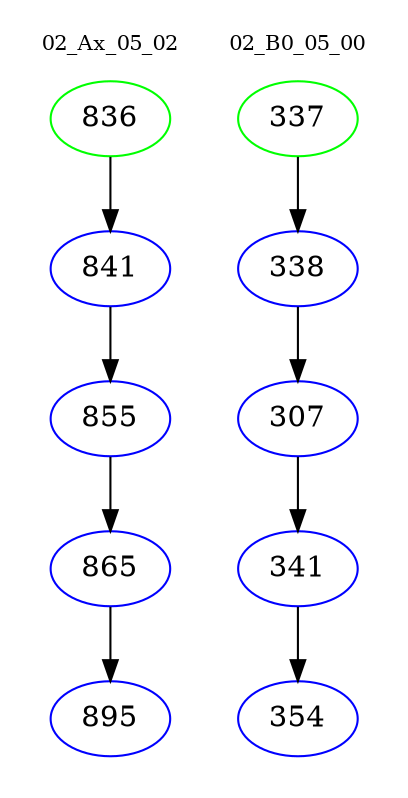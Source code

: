 digraph{
subgraph cluster_0 {
color = white
label = "02_Ax_05_02";
fontsize=10;
T0_836 [label="836", color="green"]
T0_836 -> T0_841 [color="black"]
T0_841 [label="841", color="blue"]
T0_841 -> T0_855 [color="black"]
T0_855 [label="855", color="blue"]
T0_855 -> T0_865 [color="black"]
T0_865 [label="865", color="blue"]
T0_865 -> T0_895 [color="black"]
T0_895 [label="895", color="blue"]
}
subgraph cluster_1 {
color = white
label = "02_B0_05_00";
fontsize=10;
T1_337 [label="337", color="green"]
T1_337 -> T1_338 [color="black"]
T1_338 [label="338", color="blue"]
T1_338 -> T1_307 [color="black"]
T1_307 [label="307", color="blue"]
T1_307 -> T1_341 [color="black"]
T1_341 [label="341", color="blue"]
T1_341 -> T1_354 [color="black"]
T1_354 [label="354", color="blue"]
}
}

